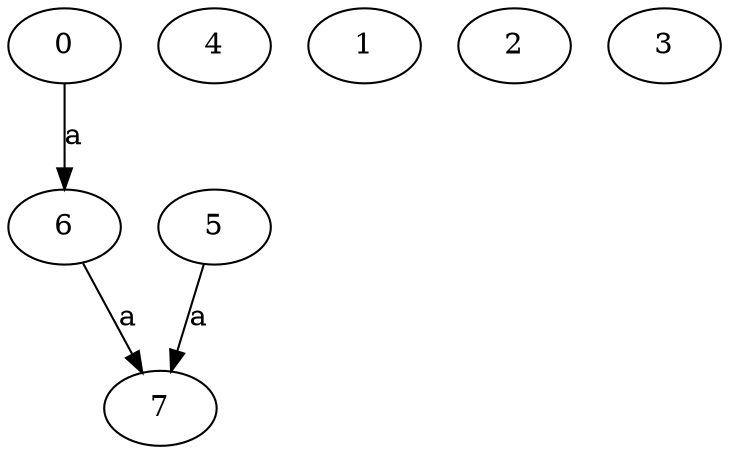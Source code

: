 strict digraph  {
0;
4;
5;
1;
2;
3;
6;
7;
0 -> 6  [label=a];
5 -> 7  [label=a];
6 -> 7  [label=a];
}
